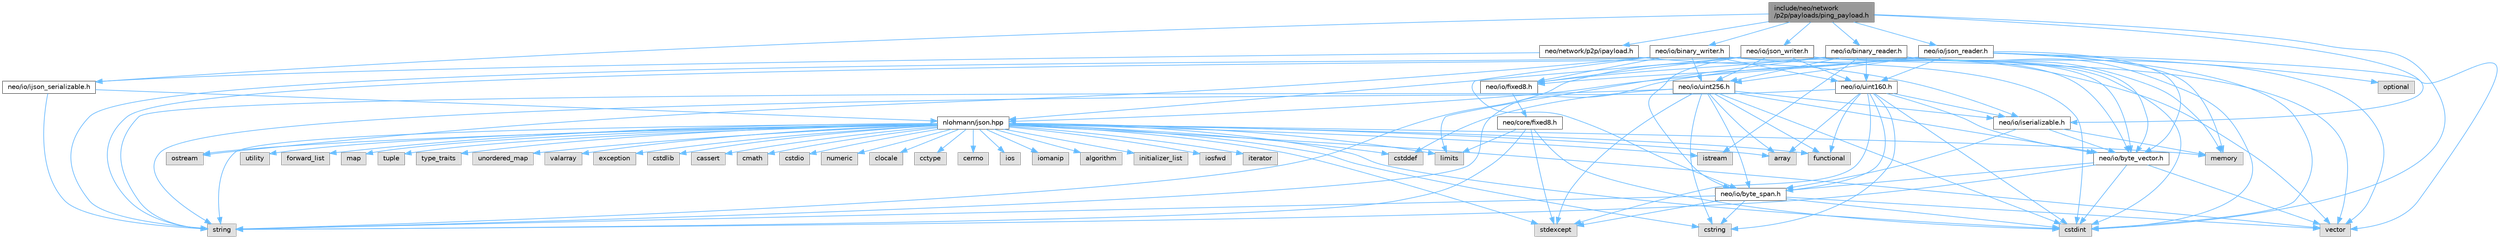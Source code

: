 digraph "include/neo/network/p2p/payloads/ping_payload.h"
{
 // LATEX_PDF_SIZE
  bgcolor="transparent";
  edge [fontname=Helvetica,fontsize=10,labelfontname=Helvetica,labelfontsize=10];
  node [fontname=Helvetica,fontsize=10,shape=box,height=0.2,width=0.4];
  Node1 [id="Node000001",label="include/neo/network\l/p2p/payloads/ping_payload.h",height=0.2,width=0.4,color="gray40", fillcolor="grey60", style="filled", fontcolor="black",tooltip=" "];
  Node1 -> Node2 [id="edge121_Node000001_Node000002",color="steelblue1",style="solid",tooltip=" "];
  Node2 [id="Node000002",label="neo/io/binary_reader.h",height=0.2,width=0.4,color="grey40", fillcolor="white", style="filled",URL="$binary__reader_8h.html",tooltip=" "];
  Node2 -> Node3 [id="edge122_Node000002_Node000003",color="steelblue1",style="solid",tooltip=" "];
  Node3 [id="Node000003",label="neo/io/byte_vector.h",height=0.2,width=0.4,color="grey40", fillcolor="white", style="filled",URL="$io_2byte__vector_8h.html",tooltip=" "];
  Node3 -> Node4 [id="edge123_Node000003_Node000004",color="steelblue1",style="solid",tooltip=" "];
  Node4 [id="Node000004",label="neo/io/byte_span.h",height=0.2,width=0.4,color="grey40", fillcolor="white", style="filled",URL="$io_2byte__span_8h.html",tooltip=" "];
  Node4 -> Node5 [id="edge124_Node000004_Node000005",color="steelblue1",style="solid",tooltip=" "];
  Node5 [id="Node000005",label="cstdint",height=0.2,width=0.4,color="grey60", fillcolor="#E0E0E0", style="filled",tooltip=" "];
  Node4 -> Node6 [id="edge125_Node000004_Node000006",color="steelblue1",style="solid",tooltip=" "];
  Node6 [id="Node000006",label="cstring",height=0.2,width=0.4,color="grey60", fillcolor="#E0E0E0", style="filled",tooltip=" "];
  Node4 -> Node7 [id="edge126_Node000004_Node000007",color="steelblue1",style="solid",tooltip=" "];
  Node7 [id="Node000007",label="stdexcept",height=0.2,width=0.4,color="grey60", fillcolor="#E0E0E0", style="filled",tooltip=" "];
  Node4 -> Node8 [id="edge127_Node000004_Node000008",color="steelblue1",style="solid",tooltip=" "];
  Node8 [id="Node000008",label="string",height=0.2,width=0.4,color="grey60", fillcolor="#E0E0E0", style="filled",tooltip=" "];
  Node4 -> Node9 [id="edge128_Node000004_Node000009",color="steelblue1",style="solid",tooltip=" "];
  Node9 [id="Node000009",label="vector",height=0.2,width=0.4,color="grey60", fillcolor="#E0E0E0", style="filled",tooltip=" "];
  Node3 -> Node5 [id="edge129_Node000003_Node000005",color="steelblue1",style="solid",tooltip=" "];
  Node3 -> Node8 [id="edge130_Node000003_Node000008",color="steelblue1",style="solid",tooltip=" "];
  Node3 -> Node9 [id="edge131_Node000003_Node000009",color="steelblue1",style="solid",tooltip=" "];
  Node2 -> Node10 [id="edge132_Node000002_Node000010",color="steelblue1",style="solid",tooltip=" "];
  Node10 [id="Node000010",label="neo/io/fixed8.h",height=0.2,width=0.4,color="grey40", fillcolor="white", style="filled",URL="$io_2fixed8_8h.html",tooltip=" "];
  Node10 -> Node11 [id="edge133_Node000010_Node000011",color="steelblue1",style="solid",tooltip=" "];
  Node11 [id="Node000011",label="neo/core/fixed8.h",height=0.2,width=0.4,color="grey40", fillcolor="white", style="filled",URL="$core_2fixed8_8h.html",tooltip=" "];
  Node11 -> Node5 [id="edge134_Node000011_Node000005",color="steelblue1",style="solid",tooltip=" "];
  Node11 -> Node12 [id="edge135_Node000011_Node000012",color="steelblue1",style="solid",tooltip=" "];
  Node12 [id="Node000012",label="limits",height=0.2,width=0.4,color="grey60", fillcolor="#E0E0E0", style="filled",tooltip=" "];
  Node11 -> Node7 [id="edge136_Node000011_Node000007",color="steelblue1",style="solid",tooltip=" "];
  Node11 -> Node8 [id="edge137_Node000011_Node000008",color="steelblue1",style="solid",tooltip=" "];
  Node2 -> Node13 [id="edge138_Node000002_Node000013",color="steelblue1",style="solid",tooltip=" "];
  Node13 [id="Node000013",label="neo/io/uint160.h",height=0.2,width=0.4,color="grey40", fillcolor="white", style="filled",URL="$uint160_8h.html",tooltip=" "];
  Node13 -> Node4 [id="edge139_Node000013_Node000004",color="steelblue1",style="solid",tooltip=" "];
  Node13 -> Node3 [id="edge140_Node000013_Node000003",color="steelblue1",style="solid",tooltip=" "];
  Node13 -> Node14 [id="edge141_Node000013_Node000014",color="steelblue1",style="solid",tooltip=" "];
  Node14 [id="Node000014",label="neo/io/iserializable.h",height=0.2,width=0.4,color="grey40", fillcolor="white", style="filled",URL="$iserializable_8h.html",tooltip=" "];
  Node14 -> Node4 [id="edge142_Node000014_Node000004",color="steelblue1",style="solid",tooltip=" "];
  Node14 -> Node3 [id="edge143_Node000014_Node000003",color="steelblue1",style="solid",tooltip=" "];
  Node14 -> Node15 [id="edge144_Node000014_Node000015",color="steelblue1",style="solid",tooltip=" "];
  Node15 [id="Node000015",label="memory",height=0.2,width=0.4,color="grey60", fillcolor="#E0E0E0", style="filled",tooltip=" "];
  Node13 -> Node16 [id="edge145_Node000013_Node000016",color="steelblue1",style="solid",tooltip=" "];
  Node16 [id="Node000016",label="array",height=0.2,width=0.4,color="grey60", fillcolor="#E0E0E0", style="filled",tooltip=" "];
  Node13 -> Node5 [id="edge146_Node000013_Node000005",color="steelblue1",style="solid",tooltip=" "];
  Node13 -> Node6 [id="edge147_Node000013_Node000006",color="steelblue1",style="solid",tooltip=" "];
  Node13 -> Node17 [id="edge148_Node000013_Node000017",color="steelblue1",style="solid",tooltip=" "];
  Node17 [id="Node000017",label="functional",height=0.2,width=0.4,color="grey60", fillcolor="#E0E0E0", style="filled",tooltip=" "];
  Node13 -> Node7 [id="edge149_Node000013_Node000007",color="steelblue1",style="solid",tooltip=" "];
  Node13 -> Node8 [id="edge150_Node000013_Node000008",color="steelblue1",style="solid",tooltip=" "];
  Node2 -> Node18 [id="edge151_Node000002_Node000018",color="steelblue1",style="solid",tooltip=" "];
  Node18 [id="Node000018",label="neo/io/uint256.h",height=0.2,width=0.4,color="grey40", fillcolor="white", style="filled",URL="$uint256_8h.html",tooltip=" "];
  Node18 -> Node4 [id="edge152_Node000018_Node000004",color="steelblue1",style="solid",tooltip=" "];
  Node18 -> Node3 [id="edge153_Node000018_Node000003",color="steelblue1",style="solid",tooltip=" "];
  Node18 -> Node14 [id="edge154_Node000018_Node000014",color="steelblue1",style="solid",tooltip=" "];
  Node18 -> Node16 [id="edge155_Node000018_Node000016",color="steelblue1",style="solid",tooltip=" "];
  Node18 -> Node19 [id="edge156_Node000018_Node000019",color="steelblue1",style="solid",tooltip=" "];
  Node19 [id="Node000019",label="cstddef",height=0.2,width=0.4,color="grey60", fillcolor="#E0E0E0", style="filled",tooltip=" "];
  Node18 -> Node5 [id="edge157_Node000018_Node000005",color="steelblue1",style="solid",tooltip=" "];
  Node18 -> Node6 [id="edge158_Node000018_Node000006",color="steelblue1",style="solid",tooltip=" "];
  Node18 -> Node17 [id="edge159_Node000018_Node000017",color="steelblue1",style="solid",tooltip=" "];
  Node18 -> Node7 [id="edge160_Node000018_Node000007",color="steelblue1",style="solid",tooltip=" "];
  Node18 -> Node8 [id="edge161_Node000018_Node000008",color="steelblue1",style="solid",tooltip=" "];
  Node2 -> Node5 [id="edge162_Node000002_Node000005",color="steelblue1",style="solid",tooltip=" "];
  Node2 -> Node20 [id="edge163_Node000002_Node000020",color="steelblue1",style="solid",tooltip=" "];
  Node20 [id="Node000020",label="istream",height=0.2,width=0.4,color="grey60", fillcolor="#E0E0E0", style="filled",tooltip=" "];
  Node2 -> Node12 [id="edge164_Node000002_Node000012",color="steelblue1",style="solid",tooltip=" "];
  Node2 -> Node15 [id="edge165_Node000002_Node000015",color="steelblue1",style="solid",tooltip=" "];
  Node2 -> Node8 [id="edge166_Node000002_Node000008",color="steelblue1",style="solid",tooltip=" "];
  Node2 -> Node9 [id="edge167_Node000002_Node000009",color="steelblue1",style="solid",tooltip=" "];
  Node1 -> Node21 [id="edge168_Node000001_Node000021",color="steelblue1",style="solid",tooltip=" "];
  Node21 [id="Node000021",label="neo/io/binary_writer.h",height=0.2,width=0.4,color="grey40", fillcolor="white", style="filled",URL="$binary__writer_8h.html",tooltip=" "];
  Node21 -> Node4 [id="edge169_Node000021_Node000004",color="steelblue1",style="solid",tooltip=" "];
  Node21 -> Node3 [id="edge170_Node000021_Node000003",color="steelblue1",style="solid",tooltip=" "];
  Node21 -> Node10 [id="edge171_Node000021_Node000010",color="steelblue1",style="solid",tooltip=" "];
  Node21 -> Node13 [id="edge172_Node000021_Node000013",color="steelblue1",style="solid",tooltip=" "];
  Node21 -> Node18 [id="edge173_Node000021_Node000018",color="steelblue1",style="solid",tooltip=" "];
  Node21 -> Node5 [id="edge174_Node000021_Node000005",color="steelblue1",style="solid",tooltip=" "];
  Node21 -> Node22 [id="edge175_Node000021_Node000022",color="steelblue1",style="solid",tooltip=" "];
  Node22 [id="Node000022",label="ostream",height=0.2,width=0.4,color="grey60", fillcolor="#E0E0E0", style="filled",tooltip=" "];
  Node21 -> Node8 [id="edge176_Node000021_Node000008",color="steelblue1",style="solid",tooltip=" "];
  Node21 -> Node9 [id="edge177_Node000021_Node000009",color="steelblue1",style="solid",tooltip=" "];
  Node1 -> Node23 [id="edge178_Node000001_Node000023",color="steelblue1",style="solid",tooltip=" "];
  Node23 [id="Node000023",label="neo/io/ijson_serializable.h",height=0.2,width=0.4,color="grey40", fillcolor="white", style="filled",URL="$ijson__serializable_8h.html",tooltip=" "];
  Node23 -> Node24 [id="edge179_Node000023_Node000024",color="steelblue1",style="solid",tooltip=" "];
  Node24 [id="Node000024",label="nlohmann/json.hpp",height=0.2,width=0.4,color="grey40", fillcolor="white", style="filled",URL="$json_8hpp.html",tooltip=" "];
  Node24 -> Node25 [id="edge180_Node000024_Node000025",color="steelblue1",style="solid",tooltip=" "];
  Node25 [id="Node000025",label="algorithm",height=0.2,width=0.4,color="grey60", fillcolor="#E0E0E0", style="filled",tooltip=" "];
  Node24 -> Node19 [id="edge181_Node000024_Node000019",color="steelblue1",style="solid",tooltip=" "];
  Node24 -> Node17 [id="edge182_Node000024_Node000017",color="steelblue1",style="solid",tooltip=" "];
  Node24 -> Node26 [id="edge183_Node000024_Node000026",color="steelblue1",style="solid",tooltip=" "];
  Node26 [id="Node000026",label="initializer_list",height=0.2,width=0.4,color="grey60", fillcolor="#E0E0E0", style="filled",tooltip=" "];
  Node24 -> Node27 [id="edge184_Node000024_Node000027",color="steelblue1",style="solid",tooltip=" "];
  Node27 [id="Node000027",label="iosfwd",height=0.2,width=0.4,color="grey60", fillcolor="#E0E0E0", style="filled",tooltip=" "];
  Node24 -> Node28 [id="edge185_Node000024_Node000028",color="steelblue1",style="solid",tooltip=" "];
  Node28 [id="Node000028",label="iterator",height=0.2,width=0.4,color="grey60", fillcolor="#E0E0E0", style="filled",tooltip=" "];
  Node24 -> Node15 [id="edge186_Node000024_Node000015",color="steelblue1",style="solid",tooltip=" "];
  Node24 -> Node8 [id="edge187_Node000024_Node000008",color="steelblue1",style="solid",tooltip=" "];
  Node24 -> Node29 [id="edge188_Node000024_Node000029",color="steelblue1",style="solid",tooltip=" "];
  Node29 [id="Node000029",label="utility",height=0.2,width=0.4,color="grey60", fillcolor="#E0E0E0", style="filled",tooltip=" "];
  Node24 -> Node9 [id="edge189_Node000024_Node000009",color="steelblue1",style="solid",tooltip=" "];
  Node24 -> Node16 [id="edge190_Node000024_Node000016",color="steelblue1",style="solid",tooltip=" "];
  Node24 -> Node30 [id="edge191_Node000024_Node000030",color="steelblue1",style="solid",tooltip=" "];
  Node30 [id="Node000030",label="forward_list",height=0.2,width=0.4,color="grey60", fillcolor="#E0E0E0", style="filled",tooltip=" "];
  Node24 -> Node31 [id="edge192_Node000024_Node000031",color="steelblue1",style="solid",tooltip=" "];
  Node31 [id="Node000031",label="map",height=0.2,width=0.4,color="grey60", fillcolor="#E0E0E0", style="filled",tooltip=" "];
  Node24 -> Node32 [id="edge193_Node000024_Node000032",color="steelblue1",style="solid",tooltip=" "];
  Node32 [id="Node000032",label="tuple",height=0.2,width=0.4,color="grey60", fillcolor="#E0E0E0", style="filled",tooltip=" "];
  Node24 -> Node33 [id="edge194_Node000024_Node000033",color="steelblue1",style="solid",tooltip=" "];
  Node33 [id="Node000033",label="type_traits",height=0.2,width=0.4,color="grey60", fillcolor="#E0E0E0", style="filled",tooltip=" "];
  Node24 -> Node34 [id="edge195_Node000024_Node000034",color="steelblue1",style="solid",tooltip=" "];
  Node34 [id="Node000034",label="unordered_map",height=0.2,width=0.4,color="grey60", fillcolor="#E0E0E0", style="filled",tooltip=" "];
  Node24 -> Node35 [id="edge196_Node000024_Node000035",color="steelblue1",style="solid",tooltip=" "];
  Node35 [id="Node000035",label="valarray",height=0.2,width=0.4,color="grey60", fillcolor="#E0E0E0", style="filled",tooltip=" "];
  Node24 -> Node36 [id="edge197_Node000024_Node000036",color="steelblue1",style="solid",tooltip=" "];
  Node36 [id="Node000036",label="exception",height=0.2,width=0.4,color="grey60", fillcolor="#E0E0E0", style="filled",tooltip=" "];
  Node24 -> Node7 [id="edge198_Node000024_Node000007",color="steelblue1",style="solid",tooltip=" "];
  Node24 -> Node5 [id="edge199_Node000024_Node000005",color="steelblue1",style="solid",tooltip=" "];
  Node24 -> Node37 [id="edge200_Node000024_Node000037",color="steelblue1",style="solid",tooltip=" "];
  Node37 [id="Node000037",label="cstdlib",height=0.2,width=0.4,color="grey60", fillcolor="#E0E0E0", style="filled",tooltip=" "];
  Node24 -> Node38 [id="edge201_Node000024_Node000038",color="steelblue1",style="solid",tooltip=" "];
  Node38 [id="Node000038",label="cassert",height=0.2,width=0.4,color="grey60", fillcolor="#E0E0E0", style="filled",tooltip=" "];
  Node24 -> Node12 [id="edge202_Node000024_Node000012",color="steelblue1",style="solid",tooltip=" "];
  Node24 -> Node6 [id="edge203_Node000024_Node000006",color="steelblue1",style="solid",tooltip=" "];
  Node24 -> Node39 [id="edge204_Node000024_Node000039",color="steelblue1",style="solid",tooltip=" "];
  Node39 [id="Node000039",label="cmath",height=0.2,width=0.4,color="grey60", fillcolor="#E0E0E0", style="filled",tooltip=" "];
  Node24 -> Node40 [id="edge205_Node000024_Node000040",color="steelblue1",style="solid",tooltip=" "];
  Node40 [id="Node000040",label="cstdio",height=0.2,width=0.4,color="grey60", fillcolor="#E0E0E0", style="filled",tooltip=" "];
  Node24 -> Node41 [id="edge206_Node000024_Node000041",color="steelblue1",style="solid",tooltip=" "];
  Node41 [id="Node000041",label="numeric",height=0.2,width=0.4,color="grey60", fillcolor="#E0E0E0", style="filled",tooltip=" "];
  Node24 -> Node20 [id="edge207_Node000024_Node000020",color="steelblue1",style="solid",tooltip=" "];
  Node24 -> Node42 [id="edge208_Node000024_Node000042",color="steelblue1",style="solid",tooltip=" "];
  Node42 [id="Node000042",label="clocale",height=0.2,width=0.4,color="grey60", fillcolor="#E0E0E0", style="filled",tooltip=" "];
  Node24 -> Node43 [id="edge209_Node000024_Node000043",color="steelblue1",style="solid",tooltip=" "];
  Node43 [id="Node000043",label="cctype",height=0.2,width=0.4,color="grey60", fillcolor="#E0E0E0", style="filled",tooltip=" "];
  Node24 -> Node44 [id="edge210_Node000024_Node000044",color="steelblue1",style="solid",tooltip=" "];
  Node44 [id="Node000044",label="cerrno",height=0.2,width=0.4,color="grey60", fillcolor="#E0E0E0", style="filled",tooltip=" "];
  Node24 -> Node45 [id="edge211_Node000024_Node000045",color="steelblue1",style="solid",tooltip=" "];
  Node45 [id="Node000045",label="ios",height=0.2,width=0.4,color="grey60", fillcolor="#E0E0E0", style="filled",tooltip=" "];
  Node24 -> Node22 [id="edge212_Node000024_Node000022",color="steelblue1",style="solid",tooltip=" "];
  Node24 -> Node46 [id="edge213_Node000024_Node000046",color="steelblue1",style="solid",tooltip=" "];
  Node46 [id="Node000046",label="iomanip",height=0.2,width=0.4,color="grey60", fillcolor="#E0E0E0", style="filled",tooltip=" "];
  Node23 -> Node8 [id="edge214_Node000023_Node000008",color="steelblue1",style="solid",tooltip=" "];
  Node1 -> Node14 [id="edge215_Node000001_Node000014",color="steelblue1",style="solid",tooltip=" "];
  Node1 -> Node47 [id="edge216_Node000001_Node000047",color="steelblue1",style="solid",tooltip=" "];
  Node47 [id="Node000047",label="neo/io/json_reader.h",height=0.2,width=0.4,color="grey40", fillcolor="white", style="filled",URL="$json__reader_8h.html",tooltip=" "];
  Node47 -> Node3 [id="edge217_Node000047_Node000003",color="steelblue1",style="solid",tooltip=" "];
  Node47 -> Node10 [id="edge218_Node000047_Node000010",color="steelblue1",style="solid",tooltip=" "];
  Node47 -> Node13 [id="edge219_Node000047_Node000013",color="steelblue1",style="solid",tooltip=" "];
  Node47 -> Node18 [id="edge220_Node000047_Node000018",color="steelblue1",style="solid",tooltip=" "];
  Node47 -> Node5 [id="edge221_Node000047_Node000005",color="steelblue1",style="solid",tooltip=" "];
  Node47 -> Node15 [id="edge222_Node000047_Node000015",color="steelblue1",style="solid",tooltip=" "];
  Node47 -> Node24 [id="edge223_Node000047_Node000024",color="steelblue1",style="solid",tooltip=" "];
  Node47 -> Node48 [id="edge224_Node000047_Node000048",color="steelblue1",style="solid",tooltip=" "];
  Node48 [id="Node000048",label="optional",height=0.2,width=0.4,color="grey60", fillcolor="#E0E0E0", style="filled",tooltip=" "];
  Node47 -> Node8 [id="edge225_Node000047_Node000008",color="steelblue1",style="solid",tooltip=" "];
  Node47 -> Node9 [id="edge226_Node000047_Node000009",color="steelblue1",style="solid",tooltip=" "];
  Node1 -> Node49 [id="edge227_Node000001_Node000049",color="steelblue1",style="solid",tooltip=" "];
  Node49 [id="Node000049",label="neo/io/json_writer.h",height=0.2,width=0.4,color="grey40", fillcolor="white", style="filled",URL="$json__writer_8h.html",tooltip=" "];
  Node49 -> Node4 [id="edge228_Node000049_Node000004",color="steelblue1",style="solid",tooltip=" "];
  Node49 -> Node3 [id="edge229_Node000049_Node000003",color="steelblue1",style="solid",tooltip=" "];
  Node49 -> Node10 [id="edge230_Node000049_Node000010",color="steelblue1",style="solid",tooltip=" "];
  Node49 -> Node13 [id="edge231_Node000049_Node000013",color="steelblue1",style="solid",tooltip=" "];
  Node49 -> Node18 [id="edge232_Node000049_Node000018",color="steelblue1",style="solid",tooltip=" "];
  Node49 -> Node5 [id="edge233_Node000049_Node000005",color="steelblue1",style="solid",tooltip=" "];
  Node49 -> Node24 [id="edge234_Node000049_Node000024",color="steelblue1",style="solid",tooltip=" "];
  Node49 -> Node8 [id="edge235_Node000049_Node000008",color="steelblue1",style="solid",tooltip=" "];
  Node49 -> Node9 [id="edge236_Node000049_Node000009",color="steelblue1",style="solid",tooltip=" "];
  Node1 -> Node50 [id="edge237_Node000001_Node000050",color="steelblue1",style="solid",tooltip=" "];
  Node50 [id="Node000050",label="neo/network/p2p/ipayload.h",height=0.2,width=0.4,color="grey40", fillcolor="white", style="filled",URL="$p2p_2ipayload_8h.html",tooltip=" "];
  Node50 -> Node23 [id="edge238_Node000050_Node000023",color="steelblue1",style="solid",tooltip=" "];
  Node50 -> Node14 [id="edge239_Node000050_Node000014",color="steelblue1",style="solid",tooltip=" "];
  Node1 -> Node5 [id="edge240_Node000001_Node000005",color="steelblue1",style="solid",tooltip=" "];
}
